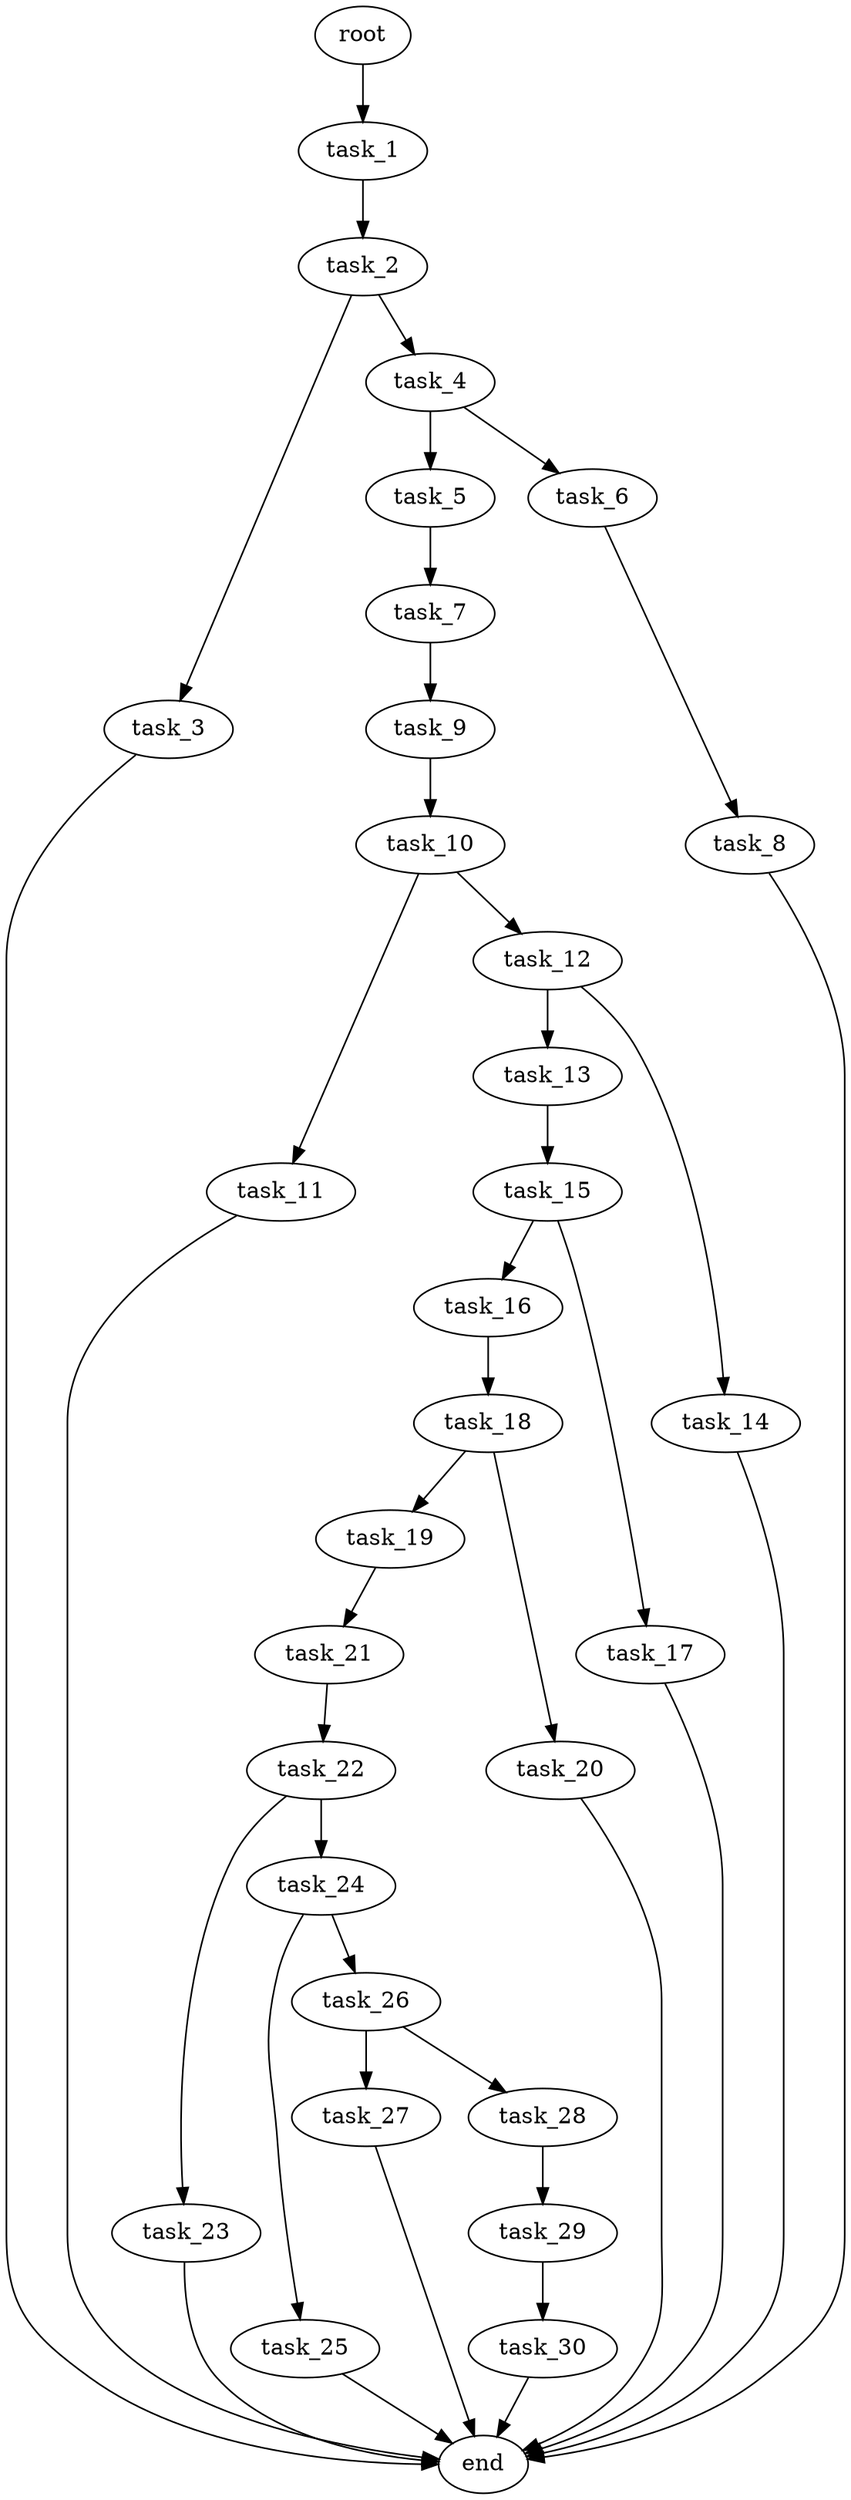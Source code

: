 digraph G {
  root [size="0.000000e+00"];
  task_1 [size="7.073379e+10"];
  task_2 [size="4.355436e+10"];
  task_3 [size="7.338219e+10"];
  task_4 [size="9.654772e+10"];
  task_5 [size="2.701554e+10"];
  task_6 [size="8.082184e+10"];
  task_7 [size="5.382191e+10"];
  task_8 [size="4.835492e+10"];
  task_9 [size="4.356309e+10"];
  task_10 [size="7.310531e+10"];
  task_11 [size="2.684687e+10"];
  task_12 [size="8.517280e+10"];
  task_13 [size="8.307479e+10"];
  task_14 [size="8.675423e+09"];
  task_15 [size="8.816430e+10"];
  task_16 [size="2.439391e+10"];
  task_17 [size="4.647620e+10"];
  task_18 [size="6.103707e+10"];
  task_19 [size="3.790514e+10"];
  task_20 [size="2.879713e+09"];
  task_21 [size="8.509677e+10"];
  task_22 [size="1.819217e+10"];
  task_23 [size="2.121986e+10"];
  task_24 [size="7.978526e+10"];
  task_25 [size="3.404048e+10"];
  task_26 [size="8.803319e+10"];
  task_27 [size="7.012136e+10"];
  task_28 [size="2.763409e+10"];
  task_29 [size="1.025010e+09"];
  task_30 [size="9.480678e+10"];
  end [size="0.000000e+00"];

  root -> task_1 [size="1.000000e-12"];
  task_1 -> task_2 [size="4.355436e+08"];
  task_2 -> task_3 [size="7.338219e+08"];
  task_2 -> task_4 [size="9.654772e+08"];
  task_3 -> end [size="1.000000e-12"];
  task_4 -> task_5 [size="2.701554e+08"];
  task_4 -> task_6 [size="8.082184e+08"];
  task_5 -> task_7 [size="5.382191e+08"];
  task_6 -> task_8 [size="4.835492e+08"];
  task_7 -> task_9 [size="4.356309e+08"];
  task_8 -> end [size="1.000000e-12"];
  task_9 -> task_10 [size="7.310531e+08"];
  task_10 -> task_11 [size="2.684687e+08"];
  task_10 -> task_12 [size="8.517280e+08"];
  task_11 -> end [size="1.000000e-12"];
  task_12 -> task_13 [size="8.307479e+08"];
  task_12 -> task_14 [size="8.675423e+07"];
  task_13 -> task_15 [size="8.816430e+08"];
  task_14 -> end [size="1.000000e-12"];
  task_15 -> task_16 [size="2.439391e+08"];
  task_15 -> task_17 [size="4.647620e+08"];
  task_16 -> task_18 [size="6.103707e+08"];
  task_17 -> end [size="1.000000e-12"];
  task_18 -> task_19 [size="3.790514e+08"];
  task_18 -> task_20 [size="2.879713e+07"];
  task_19 -> task_21 [size="8.509677e+08"];
  task_20 -> end [size="1.000000e-12"];
  task_21 -> task_22 [size="1.819217e+08"];
  task_22 -> task_23 [size="2.121986e+08"];
  task_22 -> task_24 [size="7.978526e+08"];
  task_23 -> end [size="1.000000e-12"];
  task_24 -> task_25 [size="3.404048e+08"];
  task_24 -> task_26 [size="8.803319e+08"];
  task_25 -> end [size="1.000000e-12"];
  task_26 -> task_27 [size="7.012136e+08"];
  task_26 -> task_28 [size="2.763409e+08"];
  task_27 -> end [size="1.000000e-12"];
  task_28 -> task_29 [size="1.025010e+07"];
  task_29 -> task_30 [size="9.480678e+08"];
  task_30 -> end [size="1.000000e-12"];
}

